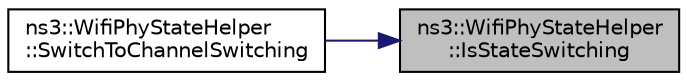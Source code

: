 digraph "ns3::WifiPhyStateHelper::IsStateSwitching"
{
 // LATEX_PDF_SIZE
  edge [fontname="Helvetica",fontsize="10",labelfontname="Helvetica",labelfontsize="10"];
  node [fontname="Helvetica",fontsize="10",shape=record];
  rankdir="RL";
  Node1 [label="ns3::WifiPhyStateHelper\l::IsStateSwitching",height=0.2,width=0.4,color="black", fillcolor="grey75", style="filled", fontcolor="black",tooltip="Check whether the current state is SWITCHING."];
  Node1 -> Node2 [dir="back",color="midnightblue",fontsize="10",style="solid",fontname="Helvetica"];
  Node2 [label="ns3::WifiPhyStateHelper\l::SwitchToChannelSwitching",height=0.2,width=0.4,color="black", fillcolor="white", style="filled",URL="$classns3_1_1_wifi_phy_state_helper.html#a4c14c3353b20a14934e20ece92bf411a",tooltip="Switch state to channel switching for the given duration."];
}
